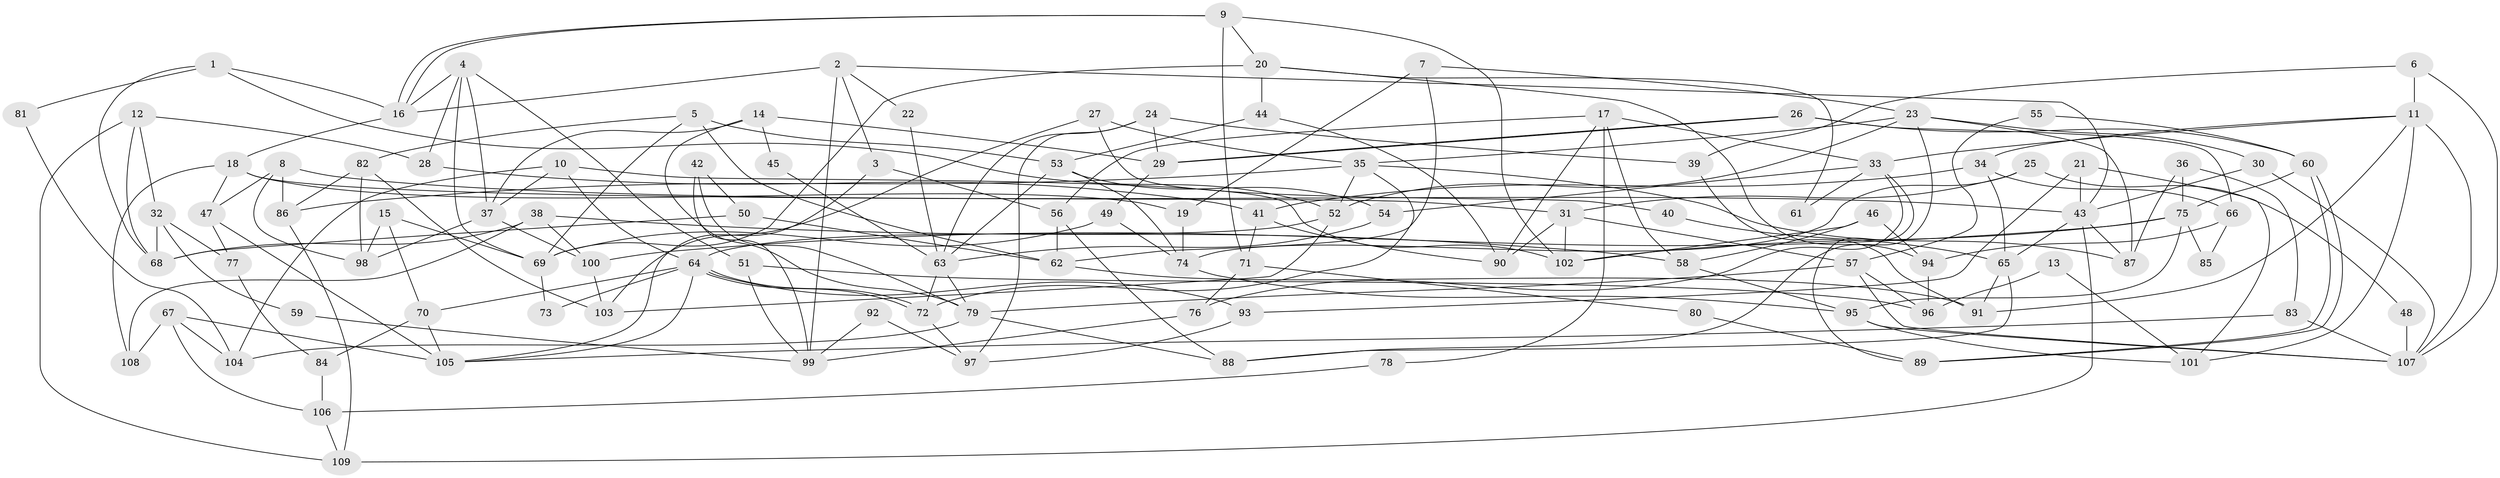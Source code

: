 // coarse degree distribution, {5: 0.12987012987012986, 13: 0.012987012987012988, 6: 0.1038961038961039, 14: 0.012987012987012988, 10: 0.025974025974025976, 4: 0.2597402597402597, 3: 0.23376623376623376, 8: 0.025974025974025976, 9: 0.012987012987012988, 11: 0.012987012987012988, 2: 0.15584415584415584, 7: 0.012987012987012988}
// Generated by graph-tools (version 1.1) at 2025/51/03/04/25 22:51:20]
// undirected, 109 vertices, 218 edges
graph export_dot {
  node [color=gray90,style=filled];
  1;
  2;
  3;
  4;
  5;
  6;
  7;
  8;
  9;
  10;
  11;
  12;
  13;
  14;
  15;
  16;
  17;
  18;
  19;
  20;
  21;
  22;
  23;
  24;
  25;
  26;
  27;
  28;
  29;
  30;
  31;
  32;
  33;
  34;
  35;
  36;
  37;
  38;
  39;
  40;
  41;
  42;
  43;
  44;
  45;
  46;
  47;
  48;
  49;
  50;
  51;
  52;
  53;
  54;
  55;
  56;
  57;
  58;
  59;
  60;
  61;
  62;
  63;
  64;
  65;
  66;
  67;
  68;
  69;
  70;
  71;
  72;
  73;
  74;
  75;
  76;
  77;
  78;
  79;
  80;
  81;
  82;
  83;
  84;
  85;
  86;
  87;
  88;
  89;
  90;
  91;
  92;
  93;
  94;
  95;
  96;
  97;
  98;
  99;
  100;
  101;
  102;
  103;
  104;
  105;
  106;
  107;
  108;
  109;
  1 -- 16;
  1 -- 52;
  1 -- 68;
  1 -- 81;
  2 -- 16;
  2 -- 3;
  2 -- 22;
  2 -- 43;
  2 -- 99;
  3 -- 105;
  3 -- 56;
  4 -- 28;
  4 -- 69;
  4 -- 16;
  4 -- 37;
  4 -- 51;
  5 -- 62;
  5 -- 69;
  5 -- 53;
  5 -- 82;
  6 -- 107;
  6 -- 11;
  6 -- 39;
  7 -- 23;
  7 -- 19;
  7 -- 62;
  8 -- 98;
  8 -- 43;
  8 -- 47;
  8 -- 86;
  9 -- 16;
  9 -- 16;
  9 -- 20;
  9 -- 71;
  9 -- 102;
  10 -- 102;
  10 -- 64;
  10 -- 37;
  10 -- 104;
  11 -- 107;
  11 -- 91;
  11 -- 33;
  11 -- 34;
  11 -- 101;
  12 -- 32;
  12 -- 68;
  12 -- 28;
  12 -- 109;
  13 -- 96;
  13 -- 101;
  14 -- 79;
  14 -- 37;
  14 -- 29;
  14 -- 45;
  15 -- 98;
  15 -- 70;
  15 -- 69;
  16 -- 18;
  17 -- 90;
  17 -- 56;
  17 -- 33;
  17 -- 58;
  17 -- 78;
  18 -- 31;
  18 -- 19;
  18 -- 47;
  18 -- 108;
  19 -- 74;
  20 -- 94;
  20 -- 69;
  20 -- 44;
  20 -- 61;
  21 -- 43;
  21 -- 93;
  21 -- 101;
  22 -- 63;
  23 -- 88;
  23 -- 35;
  23 -- 30;
  23 -- 52;
  23 -- 87;
  24 -- 29;
  24 -- 63;
  24 -- 39;
  24 -- 97;
  25 -- 31;
  25 -- 74;
  25 -- 48;
  26 -- 29;
  26 -- 29;
  26 -- 60;
  26 -- 66;
  27 -- 35;
  27 -- 103;
  27 -- 40;
  28 -- 41;
  29 -- 49;
  30 -- 43;
  30 -- 107;
  31 -- 57;
  31 -- 102;
  31 -- 90;
  32 -- 77;
  32 -- 68;
  32 -- 59;
  33 -- 54;
  33 -- 61;
  33 -- 76;
  33 -- 89;
  34 -- 65;
  34 -- 41;
  34 -- 66;
  35 -- 52;
  35 -- 87;
  35 -- 72;
  35 -- 86;
  36 -- 87;
  36 -- 83;
  36 -- 75;
  37 -- 98;
  37 -- 100;
  38 -- 100;
  38 -- 58;
  38 -- 68;
  38 -- 108;
  39 -- 91;
  40 -- 65;
  41 -- 90;
  41 -- 71;
  42 -- 79;
  42 -- 99;
  42 -- 50;
  43 -- 109;
  43 -- 65;
  43 -- 87;
  44 -- 53;
  44 -- 90;
  45 -- 63;
  46 -- 102;
  46 -- 58;
  46 -- 94;
  47 -- 77;
  47 -- 105;
  48 -- 107;
  49 -- 74;
  49 -- 69;
  50 -- 68;
  50 -- 62;
  51 -- 99;
  51 -- 96;
  52 -- 103;
  52 -- 64;
  53 -- 54;
  53 -- 63;
  53 -- 74;
  54 -- 63;
  55 -- 60;
  55 -- 57;
  56 -- 62;
  56 -- 88;
  57 -- 79;
  57 -- 96;
  57 -- 107;
  58 -- 95;
  59 -- 99;
  60 -- 89;
  60 -- 89;
  60 -- 75;
  62 -- 91;
  63 -- 72;
  63 -- 79;
  64 -- 72;
  64 -- 72;
  64 -- 70;
  64 -- 73;
  64 -- 93;
  64 -- 105;
  65 -- 91;
  65 -- 88;
  66 -- 85;
  66 -- 94;
  67 -- 105;
  67 -- 108;
  67 -- 104;
  67 -- 106;
  69 -- 73;
  70 -- 105;
  70 -- 84;
  71 -- 76;
  71 -- 80;
  72 -- 97;
  74 -- 95;
  75 -- 95;
  75 -- 85;
  75 -- 100;
  75 -- 102;
  76 -- 99;
  77 -- 84;
  78 -- 106;
  79 -- 104;
  79 -- 88;
  80 -- 89;
  81 -- 104;
  82 -- 86;
  82 -- 98;
  82 -- 103;
  83 -- 107;
  83 -- 105;
  84 -- 106;
  86 -- 109;
  92 -- 97;
  92 -- 99;
  93 -- 97;
  94 -- 96;
  95 -- 107;
  95 -- 101;
  100 -- 103;
  106 -- 109;
}

